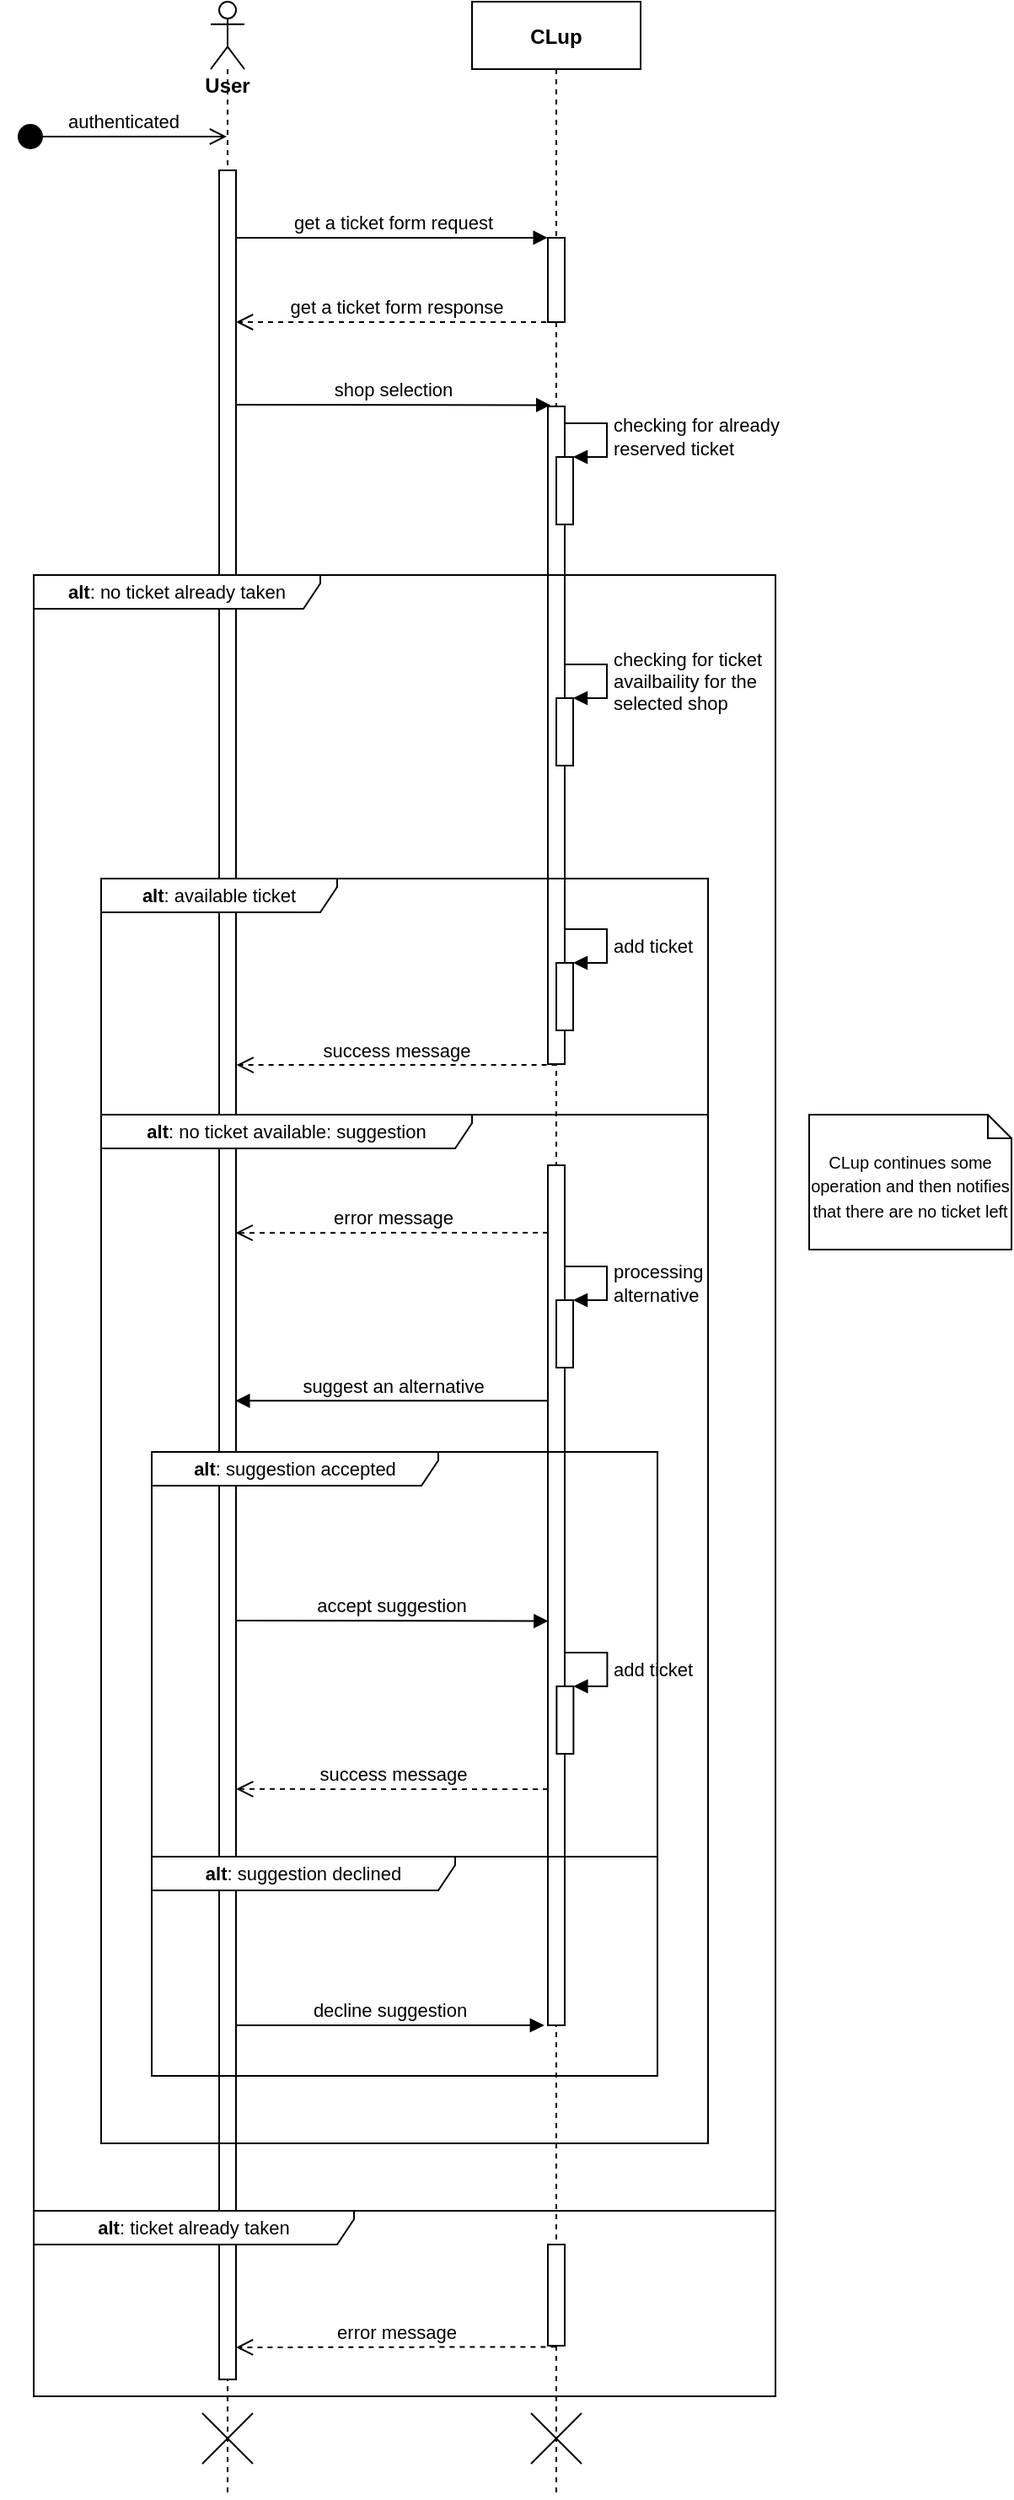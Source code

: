 <mxfile version="14.0.4" type="device"><diagram id="kgpKYQtTHZ0yAKxKKP6v" name="Page-1"><mxGraphModel dx="868" dy="448" grid="1" gridSize="10" guides="1" tooltips="1" connect="1" arrows="1" fold="1" page="1" pageScale="1" pageWidth="850" pageHeight="1100" math="0" shadow="0"><root><mxCell id="0"/><mxCell id="1" parent="0"/><mxCell id="3nuBFxr9cyL0pnOWT2aG-5" value="CLup" style="shape=umlLifeline;perimeter=lifelinePerimeter;container=1;collapsible=0;recursiveResize=0;rounded=0;shadow=0;strokeWidth=1;fontStyle=1" parent="1" vertex="1"><mxGeometry x="300" y="80" width="100" height="1480" as="geometry"/></mxCell><mxCell id="Rciaizn-_c94FAbfjoy_-6" value="" style="html=1;points=[];perimeter=orthogonalPerimeter;" parent="3nuBFxr9cyL0pnOWT2aG-5" vertex="1"><mxGeometry x="45" y="140" width="10" height="50" as="geometry"/></mxCell><mxCell id="Rciaizn-_c94FAbfjoy_-10" value="" style="html=1;points=[];perimeter=orthogonalPerimeter;" parent="3nuBFxr9cyL0pnOWT2aG-5" vertex="1"><mxGeometry x="45" y="240" width="10" height="390" as="geometry"/></mxCell><mxCell id="Rciaizn-_c94FAbfjoy_-28" value="" style="html=1;points=[];perimeter=orthogonalPerimeter;" parent="3nuBFxr9cyL0pnOWT2aG-5" vertex="1"><mxGeometry x="45" y="690" width="10" height="510" as="geometry"/></mxCell><mxCell id="Rciaizn-_c94FAbfjoy_-31" value="" style="html=1;points=[];perimeter=orthogonalPerimeter;" parent="3nuBFxr9cyL0pnOWT2aG-5" vertex="1"><mxGeometry x="50" y="770" width="10" height="40" as="geometry"/></mxCell><mxCell id="Rciaizn-_c94FAbfjoy_-32" value="processing&lt;br&gt;alternative" style="edgeStyle=orthogonalEdgeStyle;html=1;align=left;spacingLeft=2;endArrow=block;rounded=0;entryX=1;entryY=0;" parent="3nuBFxr9cyL0pnOWT2aG-5" target="Rciaizn-_c94FAbfjoy_-31" edge="1"><mxGeometry x="0.077" relative="1" as="geometry"><mxPoint x="55" y="750" as="sourcePoint"/><Array as="points"><mxPoint x="80" y="750"/></Array><mxPoint as="offset"/></mxGeometry></mxCell><mxCell id="Rciaizn-_c94FAbfjoy_-36" value="" style="html=1;points=[];perimeter=orthogonalPerimeter;" parent="3nuBFxr9cyL0pnOWT2aG-5" vertex="1"><mxGeometry x="45" y="1060" width="10" as="geometry"/></mxCell><mxCell id="Rciaizn-_c94FAbfjoy_-55" value="" style="shape=umlDestroy;" parent="3nuBFxr9cyL0pnOWT2aG-5" vertex="1"><mxGeometry x="35" y="1430" width="30" height="30" as="geometry"/></mxCell><mxCell id="Rciaizn-_c94FAbfjoy_-2" value="authenticated" style="html=1;verticalAlign=bottom;startArrow=circle;startFill=1;endArrow=open;startSize=6;endSize=8;" parent="1" target="Rciaizn-_c94FAbfjoy_-1" edge="1"><mxGeometry width="80" relative="1" as="geometry"><mxPoint x="30" y="160" as="sourcePoint"/><mxPoint x="150" y="160" as="targetPoint"/></mxGeometry></mxCell><mxCell id="Rciaizn-_c94FAbfjoy_-4" value="get a ticket form request" style="html=1;verticalAlign=bottom;endArrow=block;entryX=-0.014;entryY=-0.001;entryDx=0;entryDy=0;entryPerimeter=0;" parent="1" source="Rciaizn-_c94FAbfjoy_-3" target="Rciaizn-_c94FAbfjoy_-6" edge="1"><mxGeometry width="80" relative="1" as="geometry"><mxPoint x="180" y="220" as="sourcePoint"/><mxPoint x="320" y="216" as="targetPoint"/></mxGeometry></mxCell><mxCell id="Rciaizn-_c94FAbfjoy_-9" value="shop selection" style="html=1;verticalAlign=bottom;endArrow=block;entryX=0.16;entryY=-0.002;entryDx=0;entryDy=0;entryPerimeter=0;" parent="1" target="Rciaizn-_c94FAbfjoy_-10" edge="1"><mxGeometry width="80" relative="1" as="geometry"><mxPoint x="160" y="319" as="sourcePoint"/><mxPoint x="340" y="320" as="targetPoint"/></mxGeometry></mxCell><mxCell id="Rciaizn-_c94FAbfjoy_-11" value="" style="html=1;points=[];perimeter=orthogonalPerimeter;" parent="1" vertex="1"><mxGeometry x="350" y="350" width="10" height="40" as="geometry"/></mxCell><mxCell id="Rciaizn-_c94FAbfjoy_-12" value="checking for already&lt;br&gt;reserved ticket" style="edgeStyle=orthogonalEdgeStyle;html=1;align=left;spacingLeft=2;endArrow=block;rounded=0;entryX=1;entryY=0;" parent="1" target="Rciaizn-_c94FAbfjoy_-11" edge="1"><mxGeometry relative="1" as="geometry"><mxPoint x="355" y="330" as="sourcePoint"/><Array as="points"><mxPoint x="380" y="330"/></Array></mxGeometry></mxCell><mxCell id="Rciaizn-_c94FAbfjoy_-16" value="" style="html=1;points=[];perimeter=orthogonalPerimeter;" parent="1" vertex="1"><mxGeometry x="350" y="493" width="10" height="40" as="geometry"/></mxCell><mxCell id="Rciaizn-_c94FAbfjoy_-17" value="checking for ticket&lt;br&gt;availbaility for the&lt;br&gt;selected shop" style="edgeStyle=orthogonalEdgeStyle;html=1;align=left;spacingLeft=2;endArrow=block;rounded=0;entryX=1;entryY=0;" parent="1" target="Rciaizn-_c94FAbfjoy_-16" edge="1"><mxGeometry x="0.076" relative="1" as="geometry"><mxPoint x="355" y="473" as="sourcePoint"/><Array as="points"><mxPoint x="380" y="473"/></Array><mxPoint as="offset"/></mxGeometry></mxCell><mxCell id="Rciaizn-_c94FAbfjoy_-25" value="" style="html=1;points=[];perimeter=orthogonalPerimeter;" parent="1" vertex="1"><mxGeometry x="350" y="650" width="10" height="40" as="geometry"/></mxCell><mxCell id="Rciaizn-_c94FAbfjoy_-26" value="add ticket" style="edgeStyle=orthogonalEdgeStyle;html=1;align=left;spacingLeft=2;endArrow=block;rounded=0;entryX=1;entryY=0;" parent="1" target="Rciaizn-_c94FAbfjoy_-25" edge="1"><mxGeometry x="0.077" relative="1" as="geometry"><mxPoint x="355" y="630" as="sourcePoint"/><Array as="points"><mxPoint x="380" y="630"/></Array><mxPoint as="offset"/></mxGeometry></mxCell><mxCell id="Rciaizn-_c94FAbfjoy_-33" value="suggest an alternative" style="html=1;verticalAlign=bottom;endArrow=block;entryX=0.964;entryY=0.557;entryDx=0;entryDy=0;entryPerimeter=0;" parent="1" source="Rciaizn-_c94FAbfjoy_-28" target="Rciaizn-_c94FAbfjoy_-3" edge="1"><mxGeometry width="80" relative="1" as="geometry"><mxPoint x="340" y="910" as="sourcePoint"/><mxPoint x="170" y="911" as="targetPoint"/></mxGeometry></mxCell><mxCell id="Rciaizn-_c94FAbfjoy_-41" value="" style="html=1;points=[];perimeter=orthogonalPerimeter;" parent="1" vertex="1"><mxGeometry x="350.19" y="1079" width="10" height="40" as="geometry"/></mxCell><mxCell id="Rciaizn-_c94FAbfjoy_-42" value="add ticket" style="edgeStyle=orthogonalEdgeStyle;html=1;align=left;spacingLeft=2;endArrow=block;rounded=0;entryX=1;entryY=0;" parent="1" target="Rciaizn-_c94FAbfjoy_-41" edge="1"><mxGeometry x="0.077" relative="1" as="geometry"><mxPoint x="355.19" y="1059" as="sourcePoint"/><Array as="points"><mxPoint x="380.19" y="1059"/></Array><mxPoint as="offset"/></mxGeometry></mxCell><mxCell id="Rciaizn-_c94FAbfjoy_-43" value="&lt;div&gt;&lt;span style=&quot;font-size: 10px&quot;&gt;CLup continues some operation and then notifies that there are no ticket left&lt;/span&gt;&lt;/div&gt;" style="shape=note2;boundedLbl=1;whiteSpace=wrap;html=1;size=14;verticalAlign=top;align=center;" parent="1" vertex="1"><mxGeometry x="500" y="740" width="120" height="80" as="geometry"/></mxCell><mxCell id="Rciaizn-_c94FAbfjoy_-52" value="" style="html=1;points=[];perimeter=orthogonalPerimeter;" parent="1" vertex="1"><mxGeometry x="345" y="1410" width="10" height="60" as="geometry"/></mxCell><mxCell id="Rciaizn-_c94FAbfjoy_-54" value="" style="shape=umlDestroy;" parent="1" vertex="1"><mxGeometry x="140" y="1510" width="30" height="30" as="geometry"/></mxCell><mxCell id="Rciaizn-_c94FAbfjoy_-56" value="get a ticket form response" style="html=1;verticalAlign=bottom;endArrow=open;dashed=1;endSize=8;strokeColor=#000000;" parent="1" edge="1"><mxGeometry relative="1" as="geometry"><mxPoint x="350" y="270" as="sourcePoint"/><mxPoint x="160" y="270" as="targetPoint"/></mxGeometry></mxCell><mxCell id="Rciaizn-_c94FAbfjoy_-58" value="success message" style="html=1;verticalAlign=bottom;endArrow=open;dashed=1;endSize=8;strokeColor=#000000;exitX=0.503;exitY=0.426;exitDx=0;exitDy=0;exitPerimeter=0;entryX=1.033;entryY=0.405;entryDx=0;entryDy=0;entryPerimeter=0;" parent="1" source="3nuBFxr9cyL0pnOWT2aG-5" target="Rciaizn-_c94FAbfjoy_-3" edge="1"><mxGeometry relative="1" as="geometry"><mxPoint x="280" y="709" as="sourcePoint"/><mxPoint x="245" y="709" as="targetPoint"/></mxGeometry></mxCell><mxCell id="Rciaizn-_c94FAbfjoy_-59" value="error message" style="html=1;verticalAlign=bottom;endArrow=open;dashed=1;endSize=8;strokeColor=#000000;entryX=0.981;entryY=0.481;entryDx=0;entryDy=0;entryPerimeter=0;" parent="1" target="Rciaizn-_c94FAbfjoy_-3" edge="1"><mxGeometry relative="1" as="geometry"><mxPoint x="345" y="810" as="sourcePoint"/><mxPoint x="170" y="810" as="targetPoint"/></mxGeometry></mxCell><mxCell id="Rciaizn-_c94FAbfjoy_-60" value="error message" style="html=1;verticalAlign=bottom;endArrow=open;dashed=1;endSize=8;strokeColor=#000000;exitX=0.497;exitY=0.941;exitDx=0;exitDy=0;exitPerimeter=0;" parent="1" edge="1"><mxGeometry relative="1" as="geometry"><mxPoint x="349.7" y="1470.68" as="sourcePoint"/><mxPoint x="160" y="1471" as="targetPoint"/></mxGeometry></mxCell><mxCell id="Rciaizn-_c94FAbfjoy_-64" value="accept suggestion" style="html=1;verticalAlign=bottom;endArrow=block;strokeColor=#000000;entryX=0.02;entryY=0.53;entryDx=0;entryDy=0;entryPerimeter=0;" parent="1" target="Rciaizn-_c94FAbfjoy_-28" edge="1"><mxGeometry width="80" relative="1" as="geometry"><mxPoint x="160" y="1040" as="sourcePoint"/><mxPoint x="240" y="1040" as="targetPoint"/></mxGeometry></mxCell><mxCell id="Rciaizn-_c94FAbfjoy_-65" value="success message" style="html=1;verticalAlign=bottom;endArrow=open;dashed=1;endSize=8;strokeColor=#000000;entryX=0.167;entryY=0.833;entryDx=0;entryDy=0;entryPerimeter=0;" parent="1" target="Rciaizn-_c94FAbfjoy_-34" edge="1"><mxGeometry relative="1" as="geometry"><mxPoint x="345" y="1140" as="sourcePoint"/><mxPoint x="265" y="1140" as="targetPoint"/></mxGeometry></mxCell><mxCell id="Rciaizn-_c94FAbfjoy_-46" value="" style="group" parent="1" vertex="1" connectable="0"><mxGeometry x="110" y="1180" width="300" height="380" as="geometry"/></mxCell><mxCell id="Rciaizn-_c94FAbfjoy_-1" value="&lt;b&gt;User&lt;/b&gt;" style="shape=umlLifeline;participant=umlActor;perimeter=lifelinePerimeter;whiteSpace=wrap;html=1;container=1;collapsible=0;recursiveResize=0;verticalAlign=top;spacingTop=36;outlineConnect=0;" parent="Rciaizn-_c94FAbfjoy_-46" vertex="1"><mxGeometry x="35" y="-1100" width="20" height="1480" as="geometry"/></mxCell><mxCell id="Rciaizn-_c94FAbfjoy_-3" value="" style="html=1;points=[];perimeter=orthogonalPerimeter;" parent="Rciaizn-_c94FAbfjoy_-1" vertex="1"><mxGeometry x="5" y="100" width="10" height="1310" as="geometry"/></mxCell><mxCell id="Rciaizn-_c94FAbfjoy_-44" value="&lt;font style=&quot;font-size: 11px&quot;&gt;&lt;b&gt;alt&lt;/b&gt;: suggestion declined&lt;/font&gt;" style="shape=umlFrame;whiteSpace=wrap;html=1;width=180;height=20;" parent="Rciaizn-_c94FAbfjoy_-46" vertex="1"><mxGeometry width="300" height="130" as="geometry"/></mxCell><mxCell id="Rciaizn-_c94FAbfjoy_-45" value="decline suggestion" style="html=1;verticalAlign=bottom;endArrow=block;entryX=-0.209;entryY=1;entryDx=0;entryDy=0;entryPerimeter=0;" parent="Rciaizn-_c94FAbfjoy_-46" target="Rciaizn-_c94FAbfjoy_-28" edge="1"><mxGeometry x="50.0" y="60.0" width="80" as="geometry"><mxPoint x="50" y="100" as="sourcePoint"/><mxPoint x="210" y="100" as="targetPoint"/></mxGeometry></mxCell><mxCell id="Rciaizn-_c94FAbfjoy_-34" value="&lt;font style=&quot;font-size: 11px&quot;&gt;&lt;b&gt;alt&lt;/b&gt;: suggestion accepted&lt;/font&gt;" style="shape=umlFrame;whiteSpace=wrap;html=1;width=170;height=20;" parent="1" vertex="1"><mxGeometry x="110" y="940" width="300" height="240" as="geometry"/></mxCell><mxCell id="Rciaizn-_c94FAbfjoy_-22" value="&lt;font style=&quot;font-size: 11px&quot;&gt;&lt;b&gt;alt&lt;/b&gt;: available ticket&lt;/font&gt;" style="shape=umlFrame;whiteSpace=wrap;html=1;width=140;height=20;" parent="1" vertex="1"><mxGeometry x="80" y="600" width="360" height="140" as="geometry"/></mxCell><mxCell id="Rciaizn-_c94FAbfjoy_-51" value="&lt;font style=&quot;font-size: 11px&quot;&gt;&lt;b&gt;alt&lt;/b&gt;: ticket already taken&lt;/font&gt;" style="shape=umlFrame;whiteSpace=wrap;html=1;width=190;height=20;" parent="1" vertex="1"><mxGeometry x="40" y="1390" width="440" height="110" as="geometry"/></mxCell><mxCell id="Rciaizn-_c94FAbfjoy_-27" value="&lt;font style=&quot;font-size: 11px&quot;&gt;&lt;b&gt;alt&lt;/b&gt;: no ticket available: suggestion&lt;/font&gt;" style="shape=umlFrame;whiteSpace=wrap;html=1;width=220;height=20;" parent="1" vertex="1"><mxGeometry x="80" y="740" width="360" height="610" as="geometry"/></mxCell><mxCell id="Rciaizn-_c94FAbfjoy_-13" value="&lt;font style=&quot;font-size: 11px&quot;&gt;&lt;b&gt;alt&lt;/b&gt;: no ticket already taken&lt;/font&gt;" style="shape=umlFrame;whiteSpace=wrap;html=1;width=170;height=20;" parent="1" vertex="1"><mxGeometry x="40" y="420" width="440" height="970" as="geometry"/></mxCell></root></mxGraphModel></diagram></mxfile>